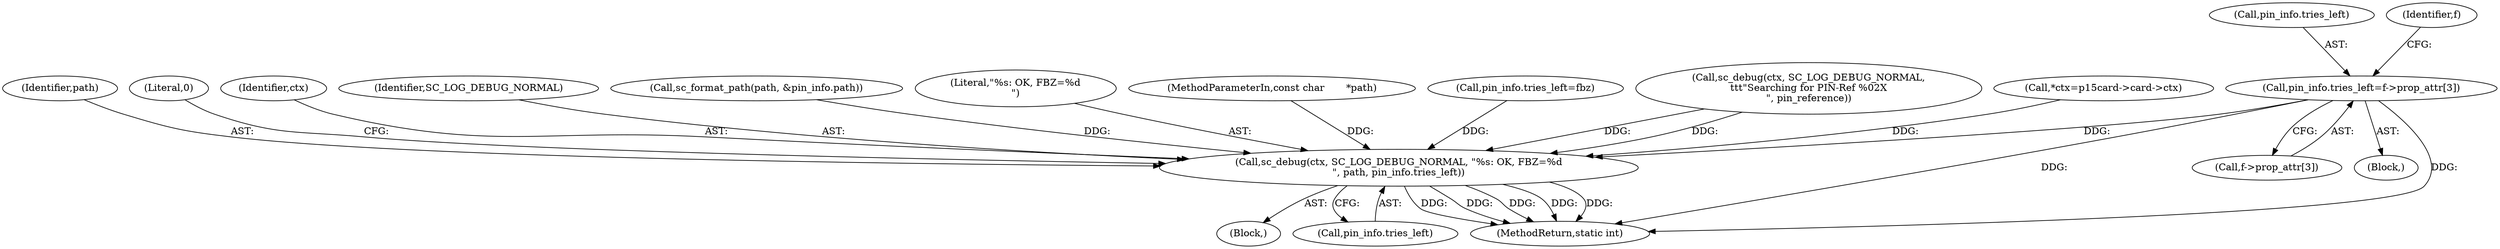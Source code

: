 digraph "0_OpenSC_8fe377e93b4b56060e5bbfb6f3142ceaeca744fa_21@array" {
"1000467" [label="(Call,pin_info.tries_left=f->prop_attr[3])"];
"1000498" [label="(Call,sc_debug(ctx, SC_LOG_DEBUG_NORMAL, \"%s: OK, FBZ=%d\n\", path, pin_info.tries_left))"];
"1000502" [label="(Identifier,path)"];
"1000468" [label="(Call,pin_info.tries_left)"];
"1000498" [label="(Call,sc_debug(ctx, SC_LOG_DEBUG_NORMAL, \"%s: OK, FBZ=%d\n\", path, pin_info.tries_left))"];
"1000507" [label="(Literal,0)"];
"1000471" [label="(Call,f->prop_attr[3])"];
"1000499" [label="(Identifier,ctx)"];
"1000500" [label="(Identifier,SC_LOG_DEBUG_NORMAL)"];
"1000447" [label="(Block,)"];
"1000223" [label="(Call,sc_format_path(path, &pin_info.path))"];
"1000508" [label="(MethodReturn,static int)"];
"1000501" [label="(Literal,\"%s: OK, FBZ=%d\n\")"];
"1000109" [label="(Block,)"];
"1000477" [label="(Identifier,f)"];
"1000503" [label="(Call,pin_info.tries_left)"];
"1000102" [label="(MethodParameterIn,const char       *path)"];
"1000427" [label="(Call,pin_info.tries_left=fbz)"];
"1000326" [label="(Call,sc_debug(ctx, SC_LOG_DEBUG_NORMAL,\n\t\t\t\"Searching for PIN-Ref %02X\n\", pin_reference))"];
"1000467" [label="(Call,pin_info.tries_left=f->prop_attr[3])"];
"1000117" [label="(Call,*ctx=p15card->card->ctx)"];
"1000467" -> "1000447"  [label="AST: "];
"1000467" -> "1000471"  [label="CFG: "];
"1000468" -> "1000467"  [label="AST: "];
"1000471" -> "1000467"  [label="AST: "];
"1000477" -> "1000467"  [label="CFG: "];
"1000467" -> "1000508"  [label="DDG: "];
"1000467" -> "1000508"  [label="DDG: "];
"1000467" -> "1000498"  [label="DDG: "];
"1000498" -> "1000109"  [label="AST: "];
"1000498" -> "1000503"  [label="CFG: "];
"1000499" -> "1000498"  [label="AST: "];
"1000500" -> "1000498"  [label="AST: "];
"1000501" -> "1000498"  [label="AST: "];
"1000502" -> "1000498"  [label="AST: "];
"1000503" -> "1000498"  [label="AST: "];
"1000507" -> "1000498"  [label="CFG: "];
"1000498" -> "1000508"  [label="DDG: "];
"1000498" -> "1000508"  [label="DDG: "];
"1000498" -> "1000508"  [label="DDG: "];
"1000498" -> "1000508"  [label="DDG: "];
"1000498" -> "1000508"  [label="DDG: "];
"1000117" -> "1000498"  [label="DDG: "];
"1000326" -> "1000498"  [label="DDG: "];
"1000326" -> "1000498"  [label="DDG: "];
"1000223" -> "1000498"  [label="DDG: "];
"1000102" -> "1000498"  [label="DDG: "];
"1000427" -> "1000498"  [label="DDG: "];
}

